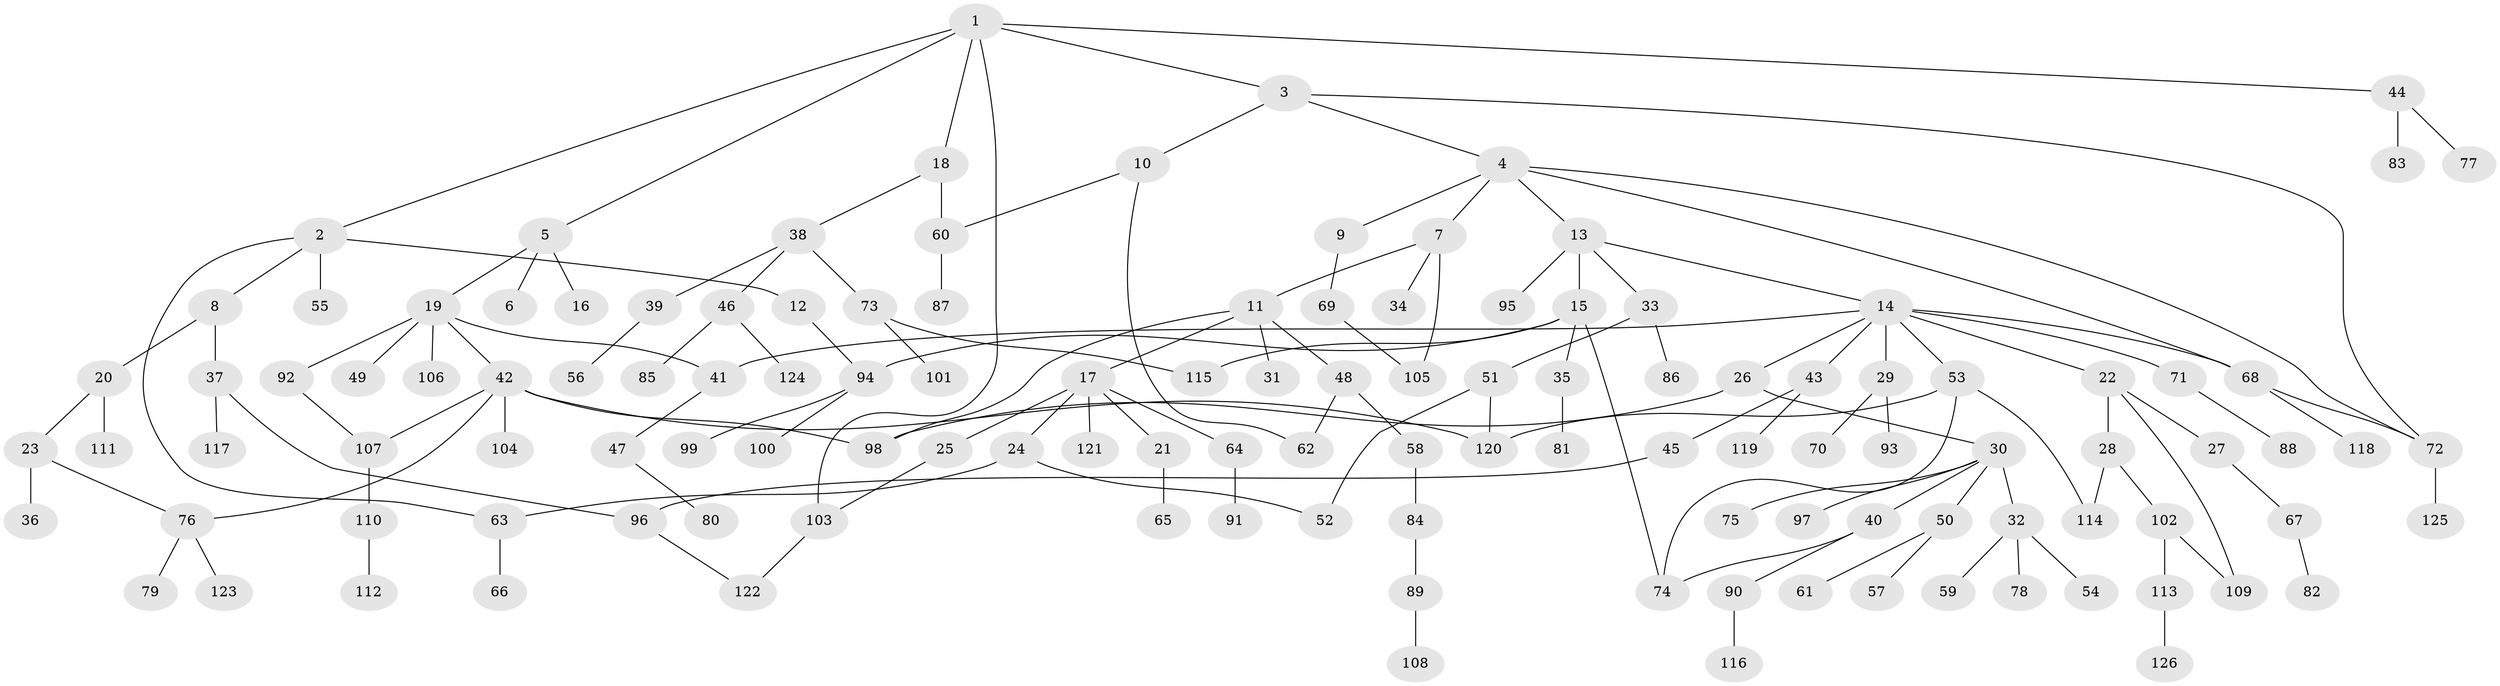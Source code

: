 // Generated by graph-tools (version 1.1) at 2025/34/03/09/25 02:34:20]
// undirected, 126 vertices, 149 edges
graph export_dot {
graph [start="1"]
  node [color=gray90,style=filled];
  1;
  2;
  3;
  4;
  5;
  6;
  7;
  8;
  9;
  10;
  11;
  12;
  13;
  14;
  15;
  16;
  17;
  18;
  19;
  20;
  21;
  22;
  23;
  24;
  25;
  26;
  27;
  28;
  29;
  30;
  31;
  32;
  33;
  34;
  35;
  36;
  37;
  38;
  39;
  40;
  41;
  42;
  43;
  44;
  45;
  46;
  47;
  48;
  49;
  50;
  51;
  52;
  53;
  54;
  55;
  56;
  57;
  58;
  59;
  60;
  61;
  62;
  63;
  64;
  65;
  66;
  67;
  68;
  69;
  70;
  71;
  72;
  73;
  74;
  75;
  76;
  77;
  78;
  79;
  80;
  81;
  82;
  83;
  84;
  85;
  86;
  87;
  88;
  89;
  90;
  91;
  92;
  93;
  94;
  95;
  96;
  97;
  98;
  99;
  100;
  101;
  102;
  103;
  104;
  105;
  106;
  107;
  108;
  109;
  110;
  111;
  112;
  113;
  114;
  115;
  116;
  117;
  118;
  119;
  120;
  121;
  122;
  123;
  124;
  125;
  126;
  1 -- 2;
  1 -- 3;
  1 -- 5;
  1 -- 18;
  1 -- 44;
  1 -- 103;
  2 -- 8;
  2 -- 12;
  2 -- 55;
  2 -- 63;
  3 -- 4;
  3 -- 10;
  3 -- 72;
  4 -- 7;
  4 -- 9;
  4 -- 13;
  4 -- 68;
  4 -- 72;
  5 -- 6;
  5 -- 16;
  5 -- 19;
  7 -- 11;
  7 -- 34;
  7 -- 105;
  8 -- 20;
  8 -- 37;
  9 -- 69;
  10 -- 62;
  10 -- 60;
  11 -- 17;
  11 -- 31;
  11 -- 48;
  11 -- 98;
  12 -- 94;
  13 -- 14;
  13 -- 15;
  13 -- 33;
  13 -- 95;
  14 -- 22;
  14 -- 26;
  14 -- 29;
  14 -- 41;
  14 -- 43;
  14 -- 53;
  14 -- 71;
  14 -- 68;
  15 -- 35;
  15 -- 94;
  15 -- 115;
  15 -- 74;
  17 -- 21;
  17 -- 24;
  17 -- 25;
  17 -- 64;
  17 -- 121;
  18 -- 38;
  18 -- 60;
  19 -- 42;
  19 -- 49;
  19 -- 92;
  19 -- 106;
  19 -- 41;
  20 -- 23;
  20 -- 111;
  21 -- 65;
  22 -- 27;
  22 -- 28;
  22 -- 109;
  23 -- 36;
  23 -- 76;
  24 -- 63;
  24 -- 52;
  25 -- 103;
  26 -- 30;
  26 -- 98;
  27 -- 67;
  28 -- 102;
  28 -- 114;
  29 -- 70;
  29 -- 93;
  30 -- 32;
  30 -- 40;
  30 -- 50;
  30 -- 75;
  30 -- 97;
  32 -- 54;
  32 -- 59;
  32 -- 78;
  33 -- 51;
  33 -- 86;
  35 -- 81;
  37 -- 96;
  37 -- 117;
  38 -- 39;
  38 -- 46;
  38 -- 73;
  39 -- 56;
  40 -- 74;
  40 -- 90;
  41 -- 47;
  42 -- 104;
  42 -- 120;
  42 -- 76;
  42 -- 98;
  42 -- 107;
  43 -- 45;
  43 -- 119;
  44 -- 77;
  44 -- 83;
  45 -- 96;
  46 -- 85;
  46 -- 124;
  47 -- 80;
  48 -- 58;
  48 -- 62;
  50 -- 57;
  50 -- 61;
  51 -- 52;
  51 -- 120;
  53 -- 114;
  53 -- 74;
  53 -- 120;
  58 -- 84;
  60 -- 87;
  63 -- 66;
  64 -- 91;
  67 -- 82;
  68 -- 118;
  68 -- 72;
  69 -- 105;
  71 -- 88;
  72 -- 125;
  73 -- 101;
  73 -- 115;
  76 -- 79;
  76 -- 123;
  84 -- 89;
  89 -- 108;
  90 -- 116;
  92 -- 107;
  94 -- 99;
  94 -- 100;
  96 -- 122;
  102 -- 109;
  102 -- 113;
  103 -- 122;
  107 -- 110;
  110 -- 112;
  113 -- 126;
}
